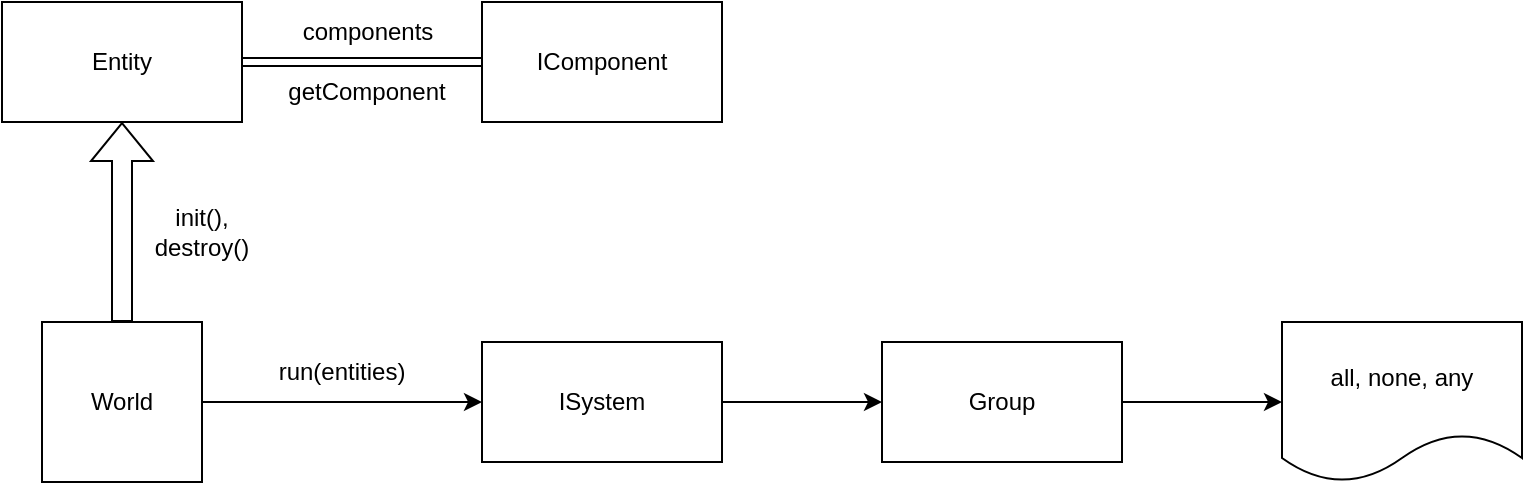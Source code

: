 <mxfile version="20.8.11" type="github">
  <diagram name="Страница 1" id="NBx043L_5w2StL78OvUL">
    <mxGraphModel dx="1050" dy="541" grid="1" gridSize="10" guides="1" tooltips="1" connect="1" arrows="1" fold="1" page="1" pageScale="1" pageWidth="827" pageHeight="1169" math="0" shadow="0">
      <root>
        <mxCell id="0" />
        <mxCell id="1" parent="0" />
        <mxCell id="bAHlhpzNJxMVu7dpJOnl-10" value="" style="rounded=0;orthogonalLoop=1;jettySize=auto;html=1;shape=link;" edge="1" parent="1" source="bAHlhpzNJxMVu7dpJOnl-1" target="bAHlhpzNJxMVu7dpJOnl-3">
          <mxGeometry relative="1" as="geometry" />
        </mxCell>
        <mxCell id="bAHlhpzNJxMVu7dpJOnl-1" value="Entity" style="rounded=0;whiteSpace=wrap;html=1;" vertex="1" parent="1">
          <mxGeometry x="40" y="40" width="120" height="60" as="geometry" />
        </mxCell>
        <mxCell id="bAHlhpzNJxMVu7dpJOnl-3" value="IComponent" style="rounded=0;whiteSpace=wrap;html=1;" vertex="1" parent="1">
          <mxGeometry x="280" y="40" width="120" height="60" as="geometry" />
        </mxCell>
        <mxCell id="bAHlhpzNJxMVu7dpJOnl-18" value="" style="edgeStyle=none;rounded=0;orthogonalLoop=1;jettySize=auto;html=1;" edge="1" parent="1" source="bAHlhpzNJxMVu7dpJOnl-8" target="bAHlhpzNJxMVu7dpJOnl-17">
          <mxGeometry relative="1" as="geometry" />
        </mxCell>
        <mxCell id="bAHlhpzNJxMVu7dpJOnl-8" value="ISystem" style="rounded=0;whiteSpace=wrap;html=1;" vertex="1" parent="1">
          <mxGeometry x="280" y="210" width="120" height="60" as="geometry" />
        </mxCell>
        <mxCell id="bAHlhpzNJxMVu7dpJOnl-13" style="edgeStyle=none;rounded=0;orthogonalLoop=1;jettySize=auto;html=1;entryX=0.5;entryY=1;entryDx=0;entryDy=0;shape=flexArrow;" edge="1" parent="1" source="bAHlhpzNJxMVu7dpJOnl-9" target="bAHlhpzNJxMVu7dpJOnl-1">
          <mxGeometry relative="1" as="geometry" />
        </mxCell>
        <mxCell id="bAHlhpzNJxMVu7dpJOnl-15" style="edgeStyle=none;rounded=0;orthogonalLoop=1;jettySize=auto;html=1;" edge="1" parent="1" source="bAHlhpzNJxMVu7dpJOnl-9" target="bAHlhpzNJxMVu7dpJOnl-8">
          <mxGeometry relative="1" as="geometry" />
        </mxCell>
        <mxCell id="bAHlhpzNJxMVu7dpJOnl-9" value="World" style="whiteSpace=wrap;html=1;aspect=fixed;" vertex="1" parent="1">
          <mxGeometry x="60" y="200" width="80" height="80" as="geometry" />
        </mxCell>
        <mxCell id="bAHlhpzNJxMVu7dpJOnl-11" value="components" style="text;strokeColor=none;align=center;fillColor=none;html=1;verticalAlign=middle;whiteSpace=wrap;rounded=0;" vertex="1" parent="1">
          <mxGeometry x="192.5" y="40" width="60" height="30" as="geometry" />
        </mxCell>
        <mxCell id="bAHlhpzNJxMVu7dpJOnl-12" value="getComponent" style="text;strokeColor=none;align=center;fillColor=none;html=1;verticalAlign=middle;whiteSpace=wrap;rounded=0;" vertex="1" parent="1">
          <mxGeometry x="200" y="70" width="45" height="30" as="geometry" />
        </mxCell>
        <mxCell id="bAHlhpzNJxMVu7dpJOnl-14" value="init(),&lt;br&gt;destroy()" style="text;strokeColor=none;align=center;fillColor=none;html=1;verticalAlign=middle;whiteSpace=wrap;rounded=0;" vertex="1" parent="1">
          <mxGeometry x="110" y="140" width="60" height="30" as="geometry" />
        </mxCell>
        <mxCell id="bAHlhpzNJxMVu7dpJOnl-16" value="run(entities)" style="text;strokeColor=none;align=center;fillColor=none;html=1;verticalAlign=middle;whiteSpace=wrap;rounded=0;" vertex="1" parent="1">
          <mxGeometry x="180" y="210" width="60" height="30" as="geometry" />
        </mxCell>
        <mxCell id="bAHlhpzNJxMVu7dpJOnl-24" value="" style="edgeStyle=none;rounded=0;orthogonalLoop=1;jettySize=auto;html=1;" edge="1" parent="1" source="bAHlhpzNJxMVu7dpJOnl-17" target="bAHlhpzNJxMVu7dpJOnl-23">
          <mxGeometry relative="1" as="geometry" />
        </mxCell>
        <mxCell id="bAHlhpzNJxMVu7dpJOnl-17" value="Group" style="rounded=0;whiteSpace=wrap;html=1;" vertex="1" parent="1">
          <mxGeometry x="480" y="210" width="120" height="60" as="geometry" />
        </mxCell>
        <mxCell id="bAHlhpzNJxMVu7dpJOnl-23" value="all, none, any" style="shape=document;whiteSpace=wrap;html=1;boundedLbl=1;rounded=0;" vertex="1" parent="1">
          <mxGeometry x="680" y="200" width="120" height="80" as="geometry" />
        </mxCell>
      </root>
    </mxGraphModel>
  </diagram>
</mxfile>
